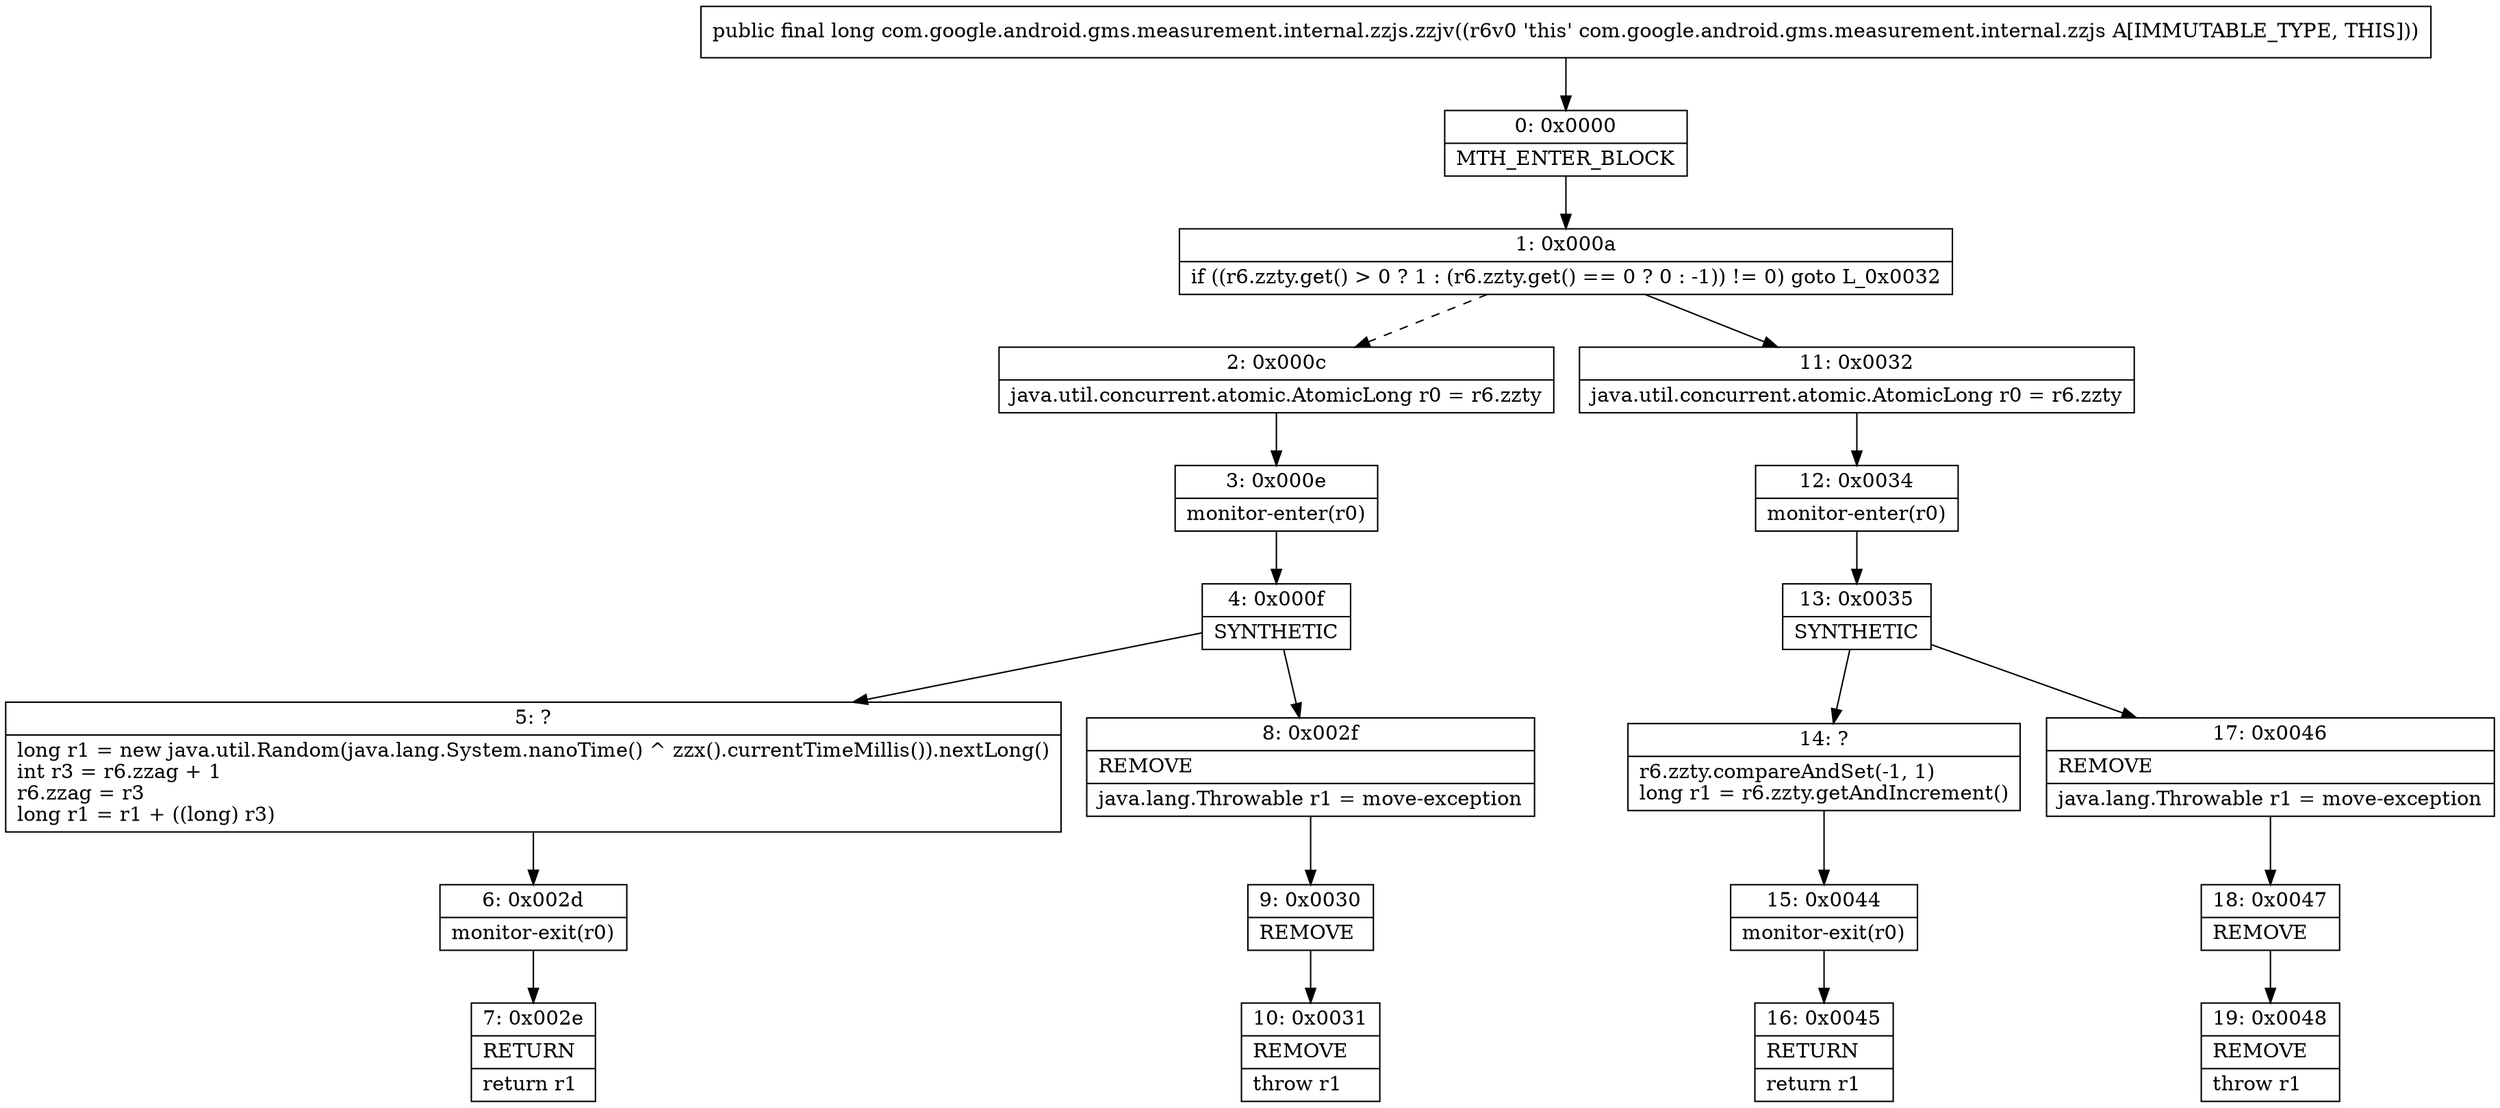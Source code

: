 digraph "CFG forcom.google.android.gms.measurement.internal.zzjs.zzjv()J" {
Node_0 [shape=record,label="{0\:\ 0x0000|MTH_ENTER_BLOCK\l}"];
Node_1 [shape=record,label="{1\:\ 0x000a|if ((r6.zzty.get() \> 0 ? 1 : (r6.zzty.get() == 0 ? 0 : \-1)) != 0) goto L_0x0032\l}"];
Node_2 [shape=record,label="{2\:\ 0x000c|java.util.concurrent.atomic.AtomicLong r0 = r6.zzty\l}"];
Node_3 [shape=record,label="{3\:\ 0x000e|monitor\-enter(r0)\l}"];
Node_4 [shape=record,label="{4\:\ 0x000f|SYNTHETIC\l}"];
Node_5 [shape=record,label="{5\:\ ?|long r1 = new java.util.Random(java.lang.System.nanoTime() ^ zzx().currentTimeMillis()).nextLong()\lint r3 = r6.zzag + 1\lr6.zzag = r3\llong r1 = r1 + ((long) r3)\l}"];
Node_6 [shape=record,label="{6\:\ 0x002d|monitor\-exit(r0)\l}"];
Node_7 [shape=record,label="{7\:\ 0x002e|RETURN\l|return r1\l}"];
Node_8 [shape=record,label="{8\:\ 0x002f|REMOVE\l|java.lang.Throwable r1 = move\-exception\l}"];
Node_9 [shape=record,label="{9\:\ 0x0030|REMOVE\l}"];
Node_10 [shape=record,label="{10\:\ 0x0031|REMOVE\l|throw r1\l}"];
Node_11 [shape=record,label="{11\:\ 0x0032|java.util.concurrent.atomic.AtomicLong r0 = r6.zzty\l}"];
Node_12 [shape=record,label="{12\:\ 0x0034|monitor\-enter(r0)\l}"];
Node_13 [shape=record,label="{13\:\ 0x0035|SYNTHETIC\l}"];
Node_14 [shape=record,label="{14\:\ ?|r6.zzty.compareAndSet(\-1, 1)\llong r1 = r6.zzty.getAndIncrement()\l}"];
Node_15 [shape=record,label="{15\:\ 0x0044|monitor\-exit(r0)\l}"];
Node_16 [shape=record,label="{16\:\ 0x0045|RETURN\l|return r1\l}"];
Node_17 [shape=record,label="{17\:\ 0x0046|REMOVE\l|java.lang.Throwable r1 = move\-exception\l}"];
Node_18 [shape=record,label="{18\:\ 0x0047|REMOVE\l}"];
Node_19 [shape=record,label="{19\:\ 0x0048|REMOVE\l|throw r1\l}"];
MethodNode[shape=record,label="{public final long com.google.android.gms.measurement.internal.zzjs.zzjv((r6v0 'this' com.google.android.gms.measurement.internal.zzjs A[IMMUTABLE_TYPE, THIS])) }"];
MethodNode -> Node_0;
Node_0 -> Node_1;
Node_1 -> Node_2[style=dashed];
Node_1 -> Node_11;
Node_2 -> Node_3;
Node_3 -> Node_4;
Node_4 -> Node_5;
Node_4 -> Node_8;
Node_5 -> Node_6;
Node_6 -> Node_7;
Node_8 -> Node_9;
Node_9 -> Node_10;
Node_11 -> Node_12;
Node_12 -> Node_13;
Node_13 -> Node_14;
Node_13 -> Node_17;
Node_14 -> Node_15;
Node_15 -> Node_16;
Node_17 -> Node_18;
Node_18 -> Node_19;
}

